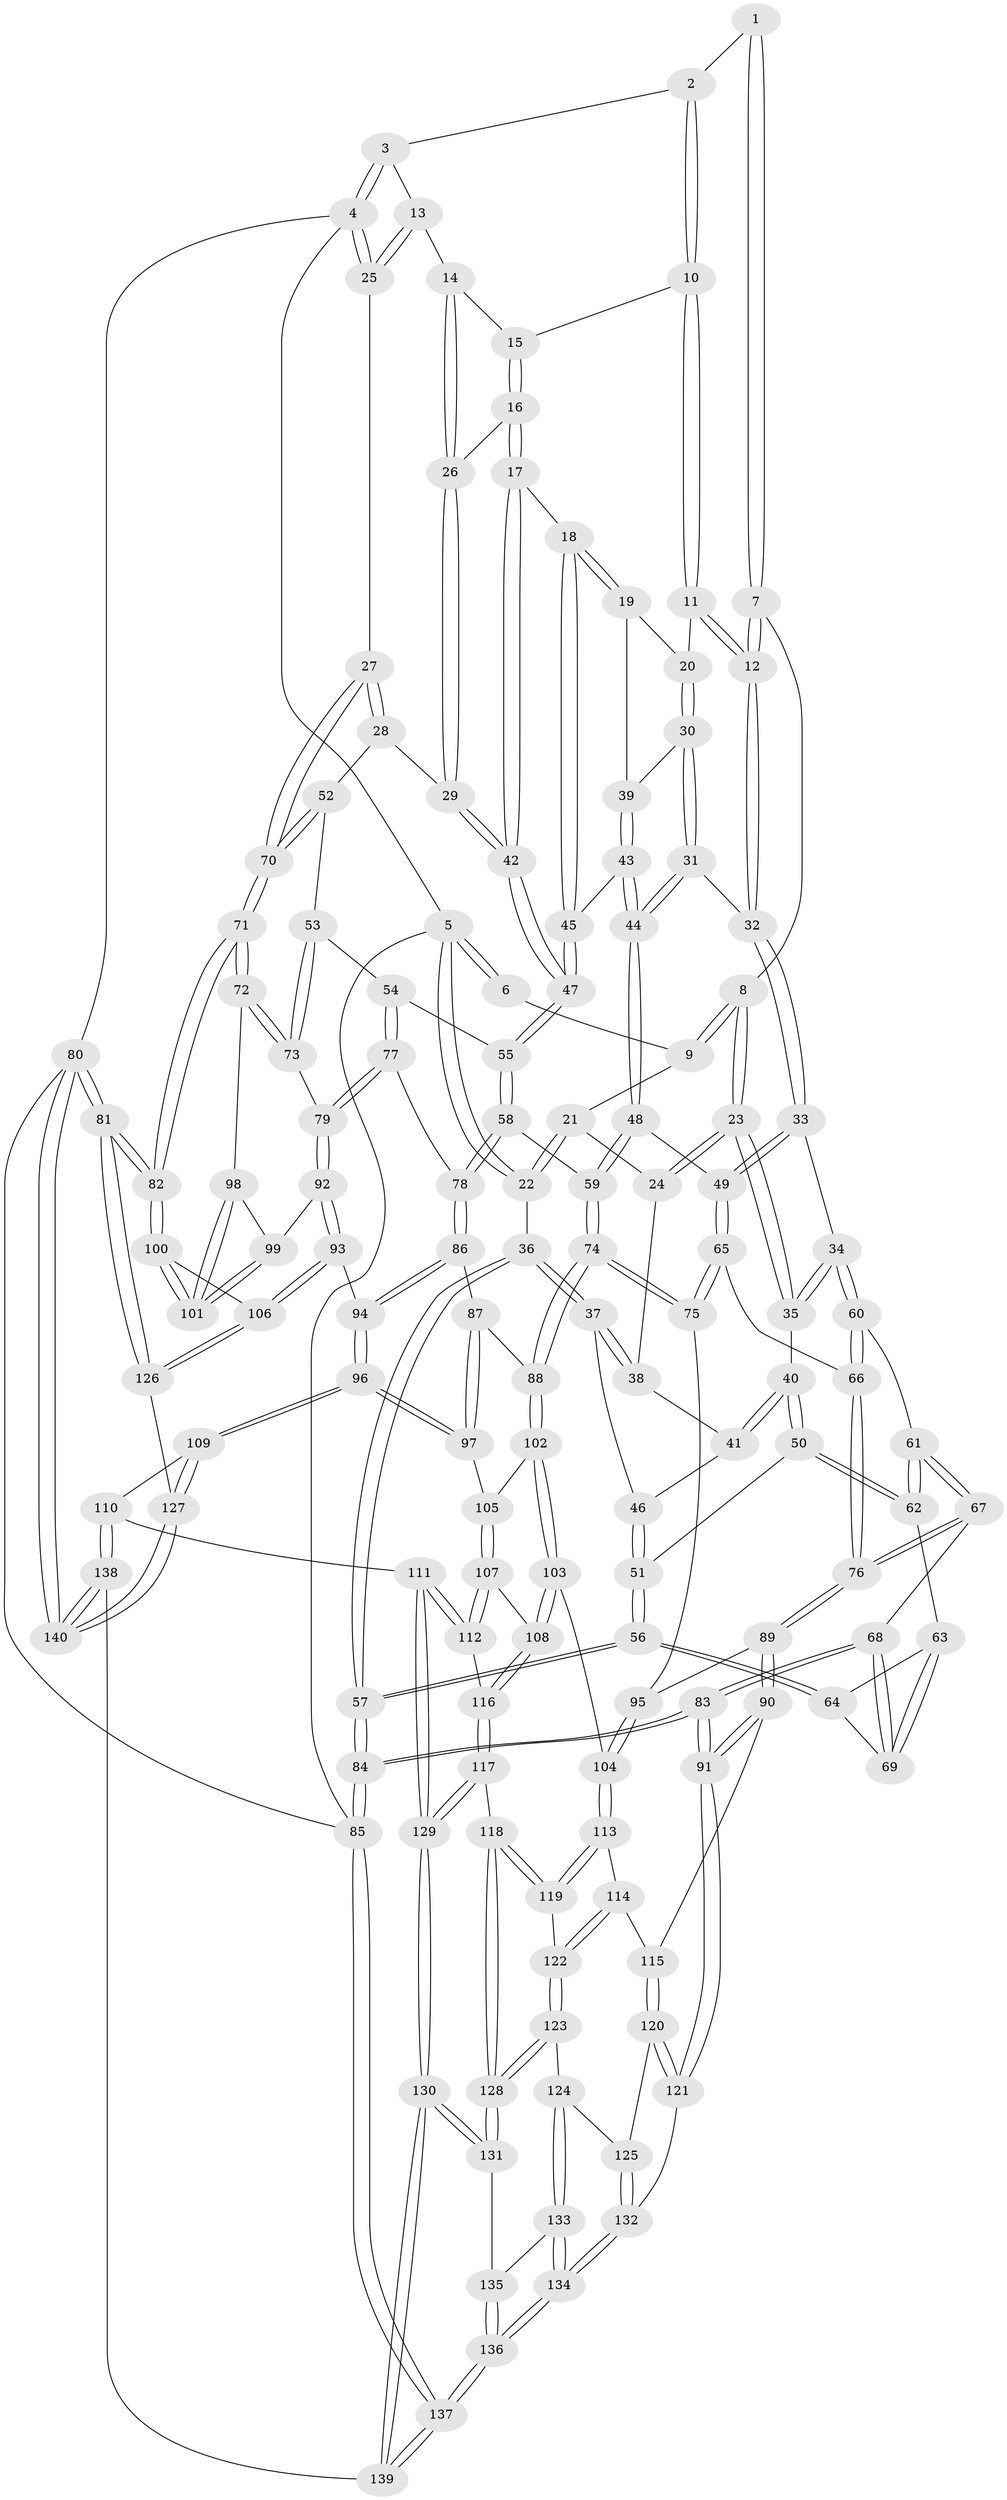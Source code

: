 // Generated by graph-tools (version 1.1) at 2025/38/03/09/25 02:38:46]
// undirected, 140 vertices, 347 edges
graph export_dot {
graph [start="1"]
  node [color=gray90,style=filled];
  1 [pos="+0.3839809318072471+0"];
  2 [pos="+0.6276365209837441+0"];
  3 [pos="+0.6911959448125365+0"];
  4 [pos="+1+0"];
  5 [pos="+0+0"];
  6 [pos="+0.1563319482255288+0"];
  7 [pos="+0.3609219146153052+0.08912505750937111"];
  8 [pos="+0.338066983073357+0.09282735371194181"];
  9 [pos="+0.1600543503693667+0.040465738142917436"];
  10 [pos="+0.6172634226095263+0"];
  11 [pos="+0.5956375258136076+0.017275269729814132"];
  12 [pos="+0.41993195440789904+0.1427879358823236"];
  13 [pos="+0.8400633506217153+0.09289640734509873"];
  14 [pos="+0.8373000893732437+0.09673647627462063"];
  15 [pos="+0.7079208867542398+0.07239983574778121"];
  16 [pos="+0.7133192640285314+0.18801890596089718"];
  17 [pos="+0.7097492637193765+0.1945950046252549"];
  18 [pos="+0.7060491193484202+0.19544858552610483"];
  19 [pos="+0.6244191802472397+0.16479821720812168"];
  20 [pos="+0.60808679674829+0.13043285937533952"];
  21 [pos="+0.14076696510168896+0.07111533655026411"];
  22 [pos="+0+0.03840530520375697"];
  23 [pos="+0.22657709653794533+0.20473265017820388"];
  24 [pos="+0.1388157943264364+0.12089198306703376"];
  25 [pos="+1+0"];
  26 [pos="+0.8342848397135886+0.1271952324186799"];
  27 [pos="+1+0"];
  28 [pos="+0.8882307124057288+0.2389072509080528"];
  29 [pos="+0.877394182521714+0.23822925024159652"];
  30 [pos="+0.5258278601367794+0.18187677660035995"];
  31 [pos="+0.45124315772131257+0.17476985255595587"];
  32 [pos="+0.4232238230413469+0.1588400083989165"];
  33 [pos="+0.3517079374610007+0.31397469370829123"];
  34 [pos="+0.24761230480185012+0.30021575250039195"];
  35 [pos="+0.240621928806584+0.2947576189363838"];
  36 [pos="+0+0.15214062339880818"];
  37 [pos="+0+0.18973298465869579"];
  38 [pos="+0.08837271202340657+0.1783174944662947"];
  39 [pos="+0.5883450335787191+0.2219825342342019"];
  40 [pos="+0.15211507321386086+0.29870314792631963"];
  41 [pos="+0.09595045233624526+0.2145688420877982"];
  42 [pos="+0.8039837831711886+0.29850063651817715"];
  43 [pos="+0.5911139629913825+0.3048759268084077"];
  44 [pos="+0.5744943915359241+0.33596094081365946"];
  45 [pos="+0.6523277121804014+0.26644499915701114"];
  46 [pos="+0.03472022011014617+0.28552599422178626"];
  47 [pos="+0.7932251420826297+0.3305667989980218"];
  48 [pos="+0.5717158684967243+0.35738780413478355"];
  49 [pos="+0.3646655560455169+0.3322666953865688"];
  50 [pos="+0.08189231461036274+0.3490245067683938"];
  51 [pos="+0.07927707281829932+0.34865218997859154"];
  52 [pos="+1+0.3664966444433275"];
  53 [pos="+0.8776405616677082+0.4075962152478614"];
  54 [pos="+0.8331850297836332+0.3974516231463056"];
  55 [pos="+0.7930974029990303+0.3313358300190814"];
  56 [pos="+0+0.4490295863207547"];
  57 [pos="+0+0.47332311609403105"];
  58 [pos="+0.6411661910954488+0.40187189845632076"];
  59 [pos="+0.5947952973437644+0.4039307695046073"];
  60 [pos="+0.2082569121357506+0.42069696940427664"];
  61 [pos="+0.14807976735174366+0.43104226350030433"];
  62 [pos="+0.10514050662564428+0.3992516853215111"];
  63 [pos="+0.08665356156690102+0.42831532946556045"];
  64 [pos="+0.02882738363907951+0.46097521813142206"];
  65 [pos="+0.36507227229101913+0.39149973167292007"];
  66 [pos="+0.2637221160089321+0.5111309343093297"];
  67 [pos="+0.12548298161389793+0.5121725223676902"];
  68 [pos="+0.10667798161500296+0.5150948754385523"];
  69 [pos="+0.08647393527558156+0.4907053107429367"];
  70 [pos="+1+0.4179087672644063"];
  71 [pos="+1+0.4833714282252258"];
  72 [pos="+1+0.5219167585184921"];
  73 [pos="+0.928191434409298+0.5135494957850484"];
  74 [pos="+0.5583400358343018+0.5090944001519451"];
  75 [pos="+0.4608644491135812+0.5288272095675397"];
  76 [pos="+0.25949899140696925+0.5895410559060626"];
  77 [pos="+0.7872703371780071+0.5094225179759542"];
  78 [pos="+0.7809717889695251+0.5112350853233458"];
  79 [pos="+0.8583508963082394+0.5561964431801717"];
  80 [pos="+1+1"];
  81 [pos="+1+1"];
  82 [pos="+1+0.786056965678553"];
  83 [pos="+0+0.764089837956882"];
  84 [pos="+0+0.775476656656062"];
  85 [pos="+0+1"];
  86 [pos="+0.7380569303312767+0.5544367222918442"];
  87 [pos="+0.7025560219630492+0.5583293641994147"];
  88 [pos="+0.5774717208830626+0.536188529475371"];
  89 [pos="+0.27069130776655287+0.6200268903152542"];
  90 [pos="+0.2685722938043872+0.629953115085402"];
  91 [pos="+0+0.7619699601363323"];
  92 [pos="+0.8675326096889754+0.6298383361248677"];
  93 [pos="+0.8195940075965129+0.7210106850620936"];
  94 [pos="+0.7829368389609284+0.7264022588593761"];
  95 [pos="+0.45913083172906954+0.5305355890527004"];
  96 [pos="+0.7721767697582439+0.7321827944183321"];
  97 [pos="+0.6784482834344637+0.6918733893365423"];
  98 [pos="+0.9556861495571201+0.6023061535113031"];
  99 [pos="+0.8979989744223885+0.6276596365893613"];
  100 [pos="+1+0.763731301151219"];
  101 [pos="+0.9834000740144002+0.6745097389199355"];
  102 [pos="+0.5868066275878724+0.6096511613333612"];
  103 [pos="+0.479945771511832+0.7087776394465816"];
  104 [pos="+0.46867287915264155+0.7075486881376883"];
  105 [pos="+0.6360561144911954+0.6837688299804321"];
  106 [pos="+0.9138097160989699+0.7766920817617393"];
  107 [pos="+0.6077721471666946+0.7196591570474242"];
  108 [pos="+0.5179703162123928+0.7373286781675676"];
  109 [pos="+0.7139813586501774+0.8618977668251253"];
  110 [pos="+0.6876487029688988+0.8756612549086505"];
  111 [pos="+0.6504649147155117+0.8714724538578559"];
  112 [pos="+0.6082404458981122+0.8214843564238069"];
  113 [pos="+0.43553626025338876+0.7205075070271116"];
  114 [pos="+0.375418999641151+0.698345710615307"];
  115 [pos="+0.27191283219984413+0.6361462901721807"];
  116 [pos="+0.5337594306851452+0.8003699100096712"];
  117 [pos="+0.4855584966970838+0.8457488524958741"];
  118 [pos="+0.45457188727799847+0.8354824838717765"];
  119 [pos="+0.4304840570632058+0.7890794600563965"];
  120 [pos="+0.2661532330878297+0.8314773812522701"];
  121 [pos="+0.01411883485033782+0.8013860756089964"];
  122 [pos="+0.35496643019348906+0.8161474023548451"];
  123 [pos="+0.31185487304669796+0.8514925573686121"];
  124 [pos="+0.27291790639944496+0.8381566855219954"];
  125 [pos="+0.2666151462063637+0.8322532424919608"];
  126 [pos="+0.888179156877348+0.8797274002453037"];
  127 [pos="+0.8217628288687976+0.9273206122666595"];
  128 [pos="+0.3691802575148121+0.9093253042427638"];
  129 [pos="+0.5312394220494975+0.9448144508763602"];
  130 [pos="+0.4635262978897228+1"];
  131 [pos="+0.37795579511313065+0.9424485980499032"];
  132 [pos="+0.17148069343796407+0.9156580142555487"];
  133 [pos="+0.26504338316920967+0.871361743669089"];
  134 [pos="+0.18703626549919192+0.9947093758654616"];
  135 [pos="+0.2706930488087283+0.963133229212623"];
  136 [pos="+0.1826638235681564+1"];
  137 [pos="+0.1028713924269403+1"];
  138 [pos="+0.6933674449681217+1"];
  139 [pos="+0.4655874586834037+1"];
  140 [pos="+0.9123703973985586+1"];
  1 -- 2;
  1 -- 7;
  1 -- 7;
  2 -- 3;
  2 -- 10;
  2 -- 10;
  3 -- 4;
  3 -- 4;
  3 -- 13;
  4 -- 5;
  4 -- 25;
  4 -- 25;
  4 -- 80;
  5 -- 6;
  5 -- 6;
  5 -- 22;
  5 -- 22;
  5 -- 85;
  6 -- 9;
  7 -- 8;
  7 -- 12;
  7 -- 12;
  8 -- 9;
  8 -- 9;
  8 -- 23;
  8 -- 23;
  9 -- 21;
  10 -- 11;
  10 -- 11;
  10 -- 15;
  11 -- 12;
  11 -- 12;
  11 -- 20;
  12 -- 32;
  12 -- 32;
  13 -- 14;
  13 -- 25;
  13 -- 25;
  14 -- 15;
  14 -- 26;
  14 -- 26;
  15 -- 16;
  15 -- 16;
  16 -- 17;
  16 -- 17;
  16 -- 26;
  17 -- 18;
  17 -- 42;
  17 -- 42;
  18 -- 19;
  18 -- 19;
  18 -- 45;
  18 -- 45;
  19 -- 20;
  19 -- 39;
  20 -- 30;
  20 -- 30;
  21 -- 22;
  21 -- 22;
  21 -- 24;
  22 -- 36;
  23 -- 24;
  23 -- 24;
  23 -- 35;
  23 -- 35;
  24 -- 38;
  25 -- 27;
  26 -- 29;
  26 -- 29;
  27 -- 28;
  27 -- 28;
  27 -- 70;
  27 -- 70;
  28 -- 29;
  28 -- 52;
  29 -- 42;
  29 -- 42;
  30 -- 31;
  30 -- 31;
  30 -- 39;
  31 -- 32;
  31 -- 44;
  31 -- 44;
  32 -- 33;
  32 -- 33;
  33 -- 34;
  33 -- 49;
  33 -- 49;
  34 -- 35;
  34 -- 35;
  34 -- 60;
  34 -- 60;
  35 -- 40;
  36 -- 37;
  36 -- 37;
  36 -- 57;
  36 -- 57;
  37 -- 38;
  37 -- 38;
  37 -- 46;
  38 -- 41;
  39 -- 43;
  39 -- 43;
  40 -- 41;
  40 -- 41;
  40 -- 50;
  40 -- 50;
  41 -- 46;
  42 -- 47;
  42 -- 47;
  43 -- 44;
  43 -- 44;
  43 -- 45;
  44 -- 48;
  44 -- 48;
  45 -- 47;
  45 -- 47;
  46 -- 51;
  46 -- 51;
  47 -- 55;
  47 -- 55;
  48 -- 49;
  48 -- 59;
  48 -- 59;
  49 -- 65;
  49 -- 65;
  50 -- 51;
  50 -- 62;
  50 -- 62;
  51 -- 56;
  51 -- 56;
  52 -- 53;
  52 -- 70;
  52 -- 70;
  53 -- 54;
  53 -- 73;
  53 -- 73;
  54 -- 55;
  54 -- 77;
  54 -- 77;
  55 -- 58;
  55 -- 58;
  56 -- 57;
  56 -- 57;
  56 -- 64;
  56 -- 64;
  57 -- 84;
  57 -- 84;
  58 -- 59;
  58 -- 78;
  58 -- 78;
  59 -- 74;
  59 -- 74;
  60 -- 61;
  60 -- 66;
  60 -- 66;
  61 -- 62;
  61 -- 62;
  61 -- 67;
  61 -- 67;
  62 -- 63;
  63 -- 64;
  63 -- 69;
  63 -- 69;
  64 -- 69;
  65 -- 66;
  65 -- 75;
  65 -- 75;
  66 -- 76;
  66 -- 76;
  67 -- 68;
  67 -- 76;
  67 -- 76;
  68 -- 69;
  68 -- 69;
  68 -- 83;
  68 -- 83;
  70 -- 71;
  70 -- 71;
  71 -- 72;
  71 -- 72;
  71 -- 82;
  71 -- 82;
  72 -- 73;
  72 -- 73;
  72 -- 98;
  73 -- 79;
  74 -- 75;
  74 -- 75;
  74 -- 88;
  74 -- 88;
  75 -- 95;
  76 -- 89;
  76 -- 89;
  77 -- 78;
  77 -- 79;
  77 -- 79;
  78 -- 86;
  78 -- 86;
  79 -- 92;
  79 -- 92;
  80 -- 81;
  80 -- 81;
  80 -- 140;
  80 -- 140;
  80 -- 85;
  81 -- 82;
  81 -- 82;
  81 -- 126;
  81 -- 126;
  82 -- 100;
  82 -- 100;
  83 -- 84;
  83 -- 84;
  83 -- 91;
  83 -- 91;
  84 -- 85;
  84 -- 85;
  85 -- 137;
  85 -- 137;
  86 -- 87;
  86 -- 94;
  86 -- 94;
  87 -- 88;
  87 -- 97;
  87 -- 97;
  88 -- 102;
  88 -- 102;
  89 -- 90;
  89 -- 90;
  89 -- 95;
  90 -- 91;
  90 -- 91;
  90 -- 115;
  91 -- 121;
  91 -- 121;
  92 -- 93;
  92 -- 93;
  92 -- 99;
  93 -- 94;
  93 -- 106;
  93 -- 106;
  94 -- 96;
  94 -- 96;
  95 -- 104;
  95 -- 104;
  96 -- 97;
  96 -- 97;
  96 -- 109;
  96 -- 109;
  97 -- 105;
  98 -- 99;
  98 -- 101;
  98 -- 101;
  99 -- 101;
  99 -- 101;
  100 -- 101;
  100 -- 101;
  100 -- 106;
  102 -- 103;
  102 -- 103;
  102 -- 105;
  103 -- 104;
  103 -- 108;
  103 -- 108;
  104 -- 113;
  104 -- 113;
  105 -- 107;
  105 -- 107;
  106 -- 126;
  106 -- 126;
  107 -- 108;
  107 -- 112;
  107 -- 112;
  108 -- 116;
  108 -- 116;
  109 -- 110;
  109 -- 127;
  109 -- 127;
  110 -- 111;
  110 -- 138;
  110 -- 138;
  111 -- 112;
  111 -- 112;
  111 -- 129;
  111 -- 129;
  112 -- 116;
  113 -- 114;
  113 -- 119;
  113 -- 119;
  114 -- 115;
  114 -- 122;
  114 -- 122;
  115 -- 120;
  115 -- 120;
  116 -- 117;
  116 -- 117;
  117 -- 118;
  117 -- 129;
  117 -- 129;
  118 -- 119;
  118 -- 119;
  118 -- 128;
  118 -- 128;
  119 -- 122;
  120 -- 121;
  120 -- 121;
  120 -- 125;
  121 -- 132;
  122 -- 123;
  122 -- 123;
  123 -- 124;
  123 -- 128;
  123 -- 128;
  124 -- 125;
  124 -- 133;
  124 -- 133;
  125 -- 132;
  125 -- 132;
  126 -- 127;
  127 -- 140;
  127 -- 140;
  128 -- 131;
  128 -- 131;
  129 -- 130;
  129 -- 130;
  130 -- 131;
  130 -- 131;
  130 -- 139;
  130 -- 139;
  131 -- 135;
  132 -- 134;
  132 -- 134;
  133 -- 134;
  133 -- 134;
  133 -- 135;
  134 -- 136;
  134 -- 136;
  135 -- 136;
  135 -- 136;
  136 -- 137;
  136 -- 137;
  137 -- 139;
  137 -- 139;
  138 -- 139;
  138 -- 140;
  138 -- 140;
}
